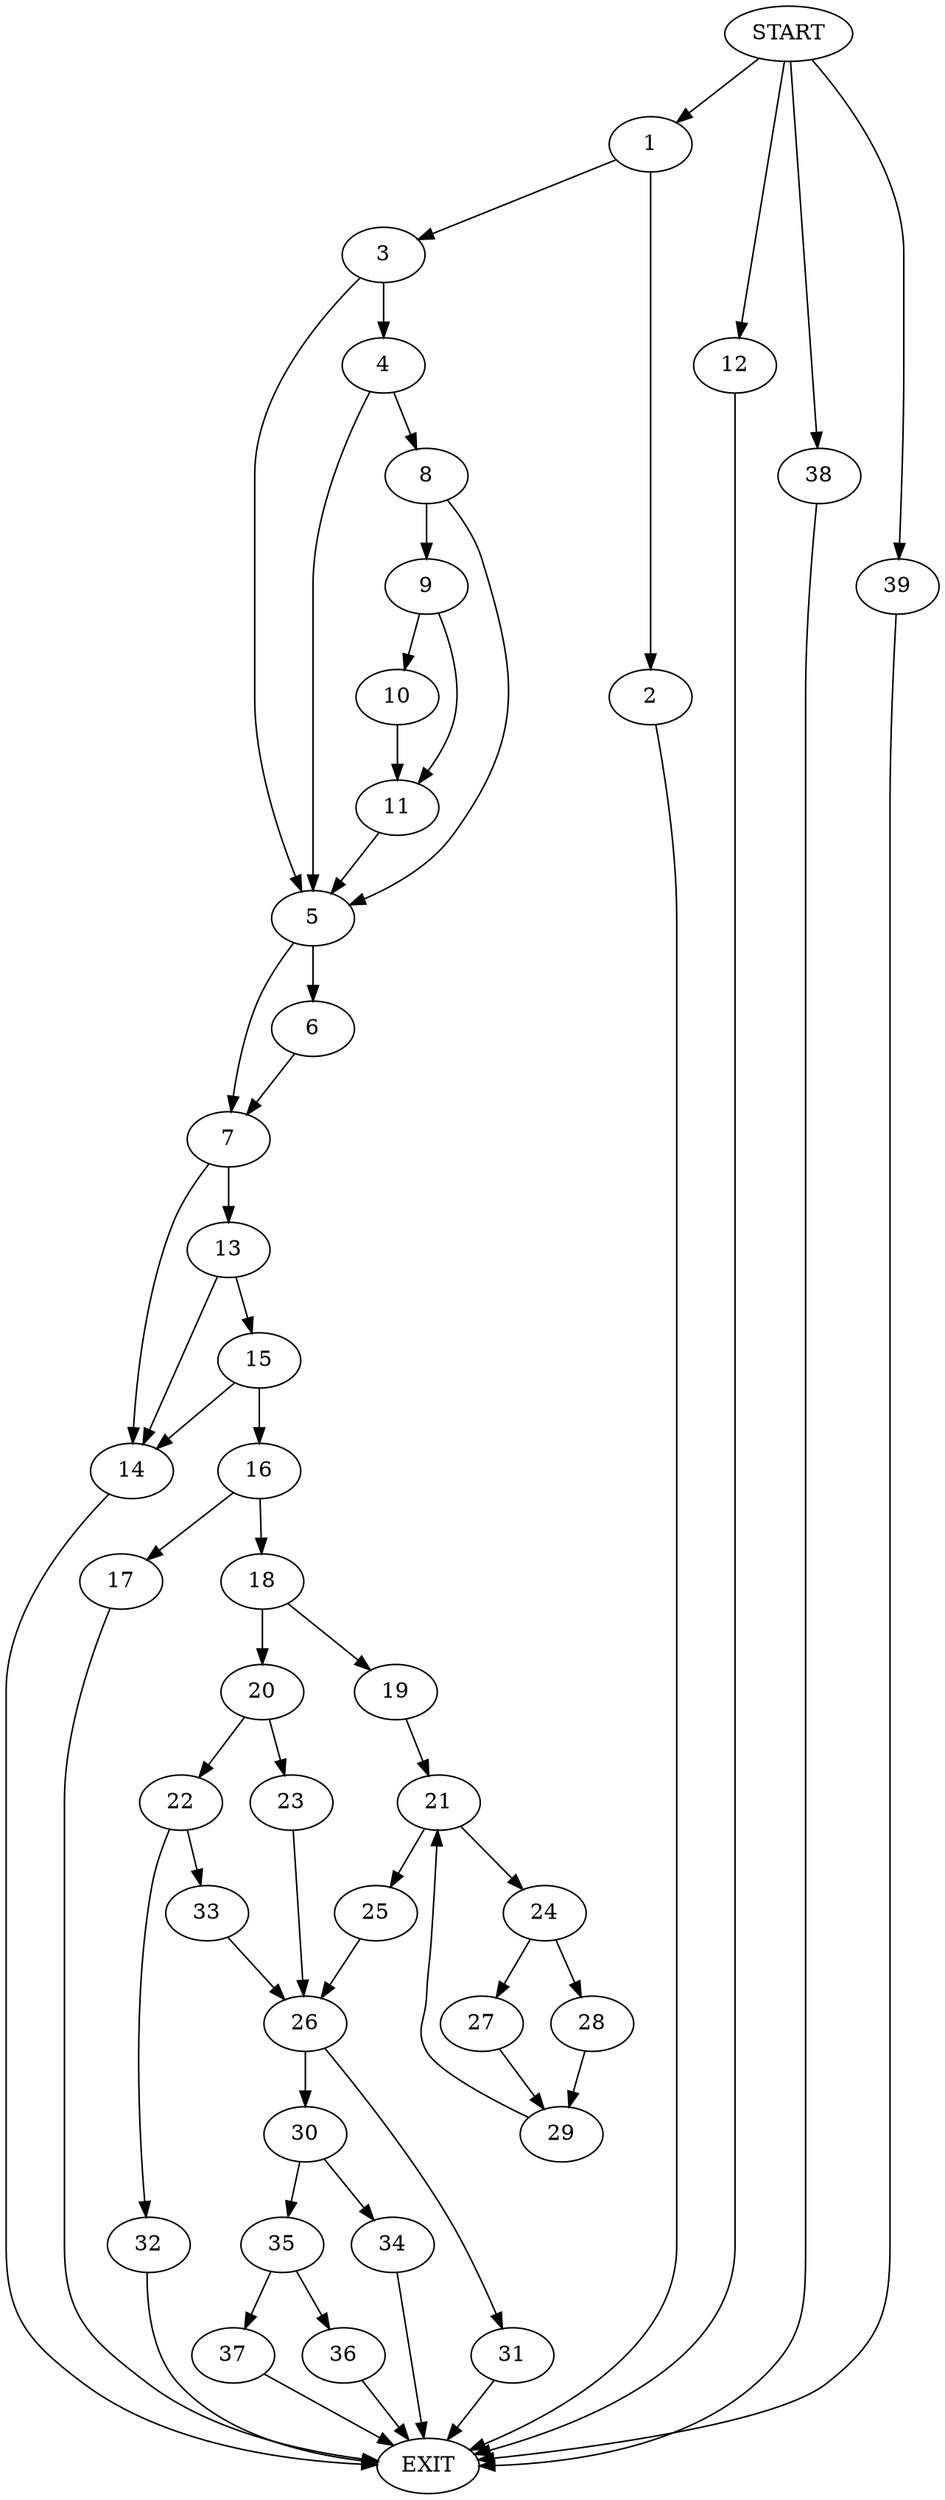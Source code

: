 digraph {
0 [label="START"]
40 [label="EXIT"]
0 -> 1
1 -> 2
1 -> 3
3 -> 4
3 -> 5
2 -> 40
5 -> 6
5 -> 7
4 -> 5
4 -> 8
8 -> 5
8 -> 9
9 -> 10
9 -> 11
10 -> 11
11 -> 5
0 -> 12
12 -> 40
6 -> 7
7 -> 13
7 -> 14
14 -> 40
13 -> 15
13 -> 14
15 -> 16
15 -> 14
16 -> 17
16 -> 18
18 -> 19
18 -> 20
17 -> 40
19 -> 21
20 -> 22
20 -> 23
21 -> 24
21 -> 25
25 -> 26
24 -> 27
24 -> 28
27 -> 29
28 -> 29
29 -> 21
26 -> 30
26 -> 31
23 -> 26
22 -> 32
22 -> 33
32 -> 40
33 -> 26
30 -> 34
30 -> 35
31 -> 40
35 -> 36
35 -> 37
34 -> 40
37 -> 40
36 -> 40
0 -> 38
38 -> 40
0 -> 39
39 -> 40
}
